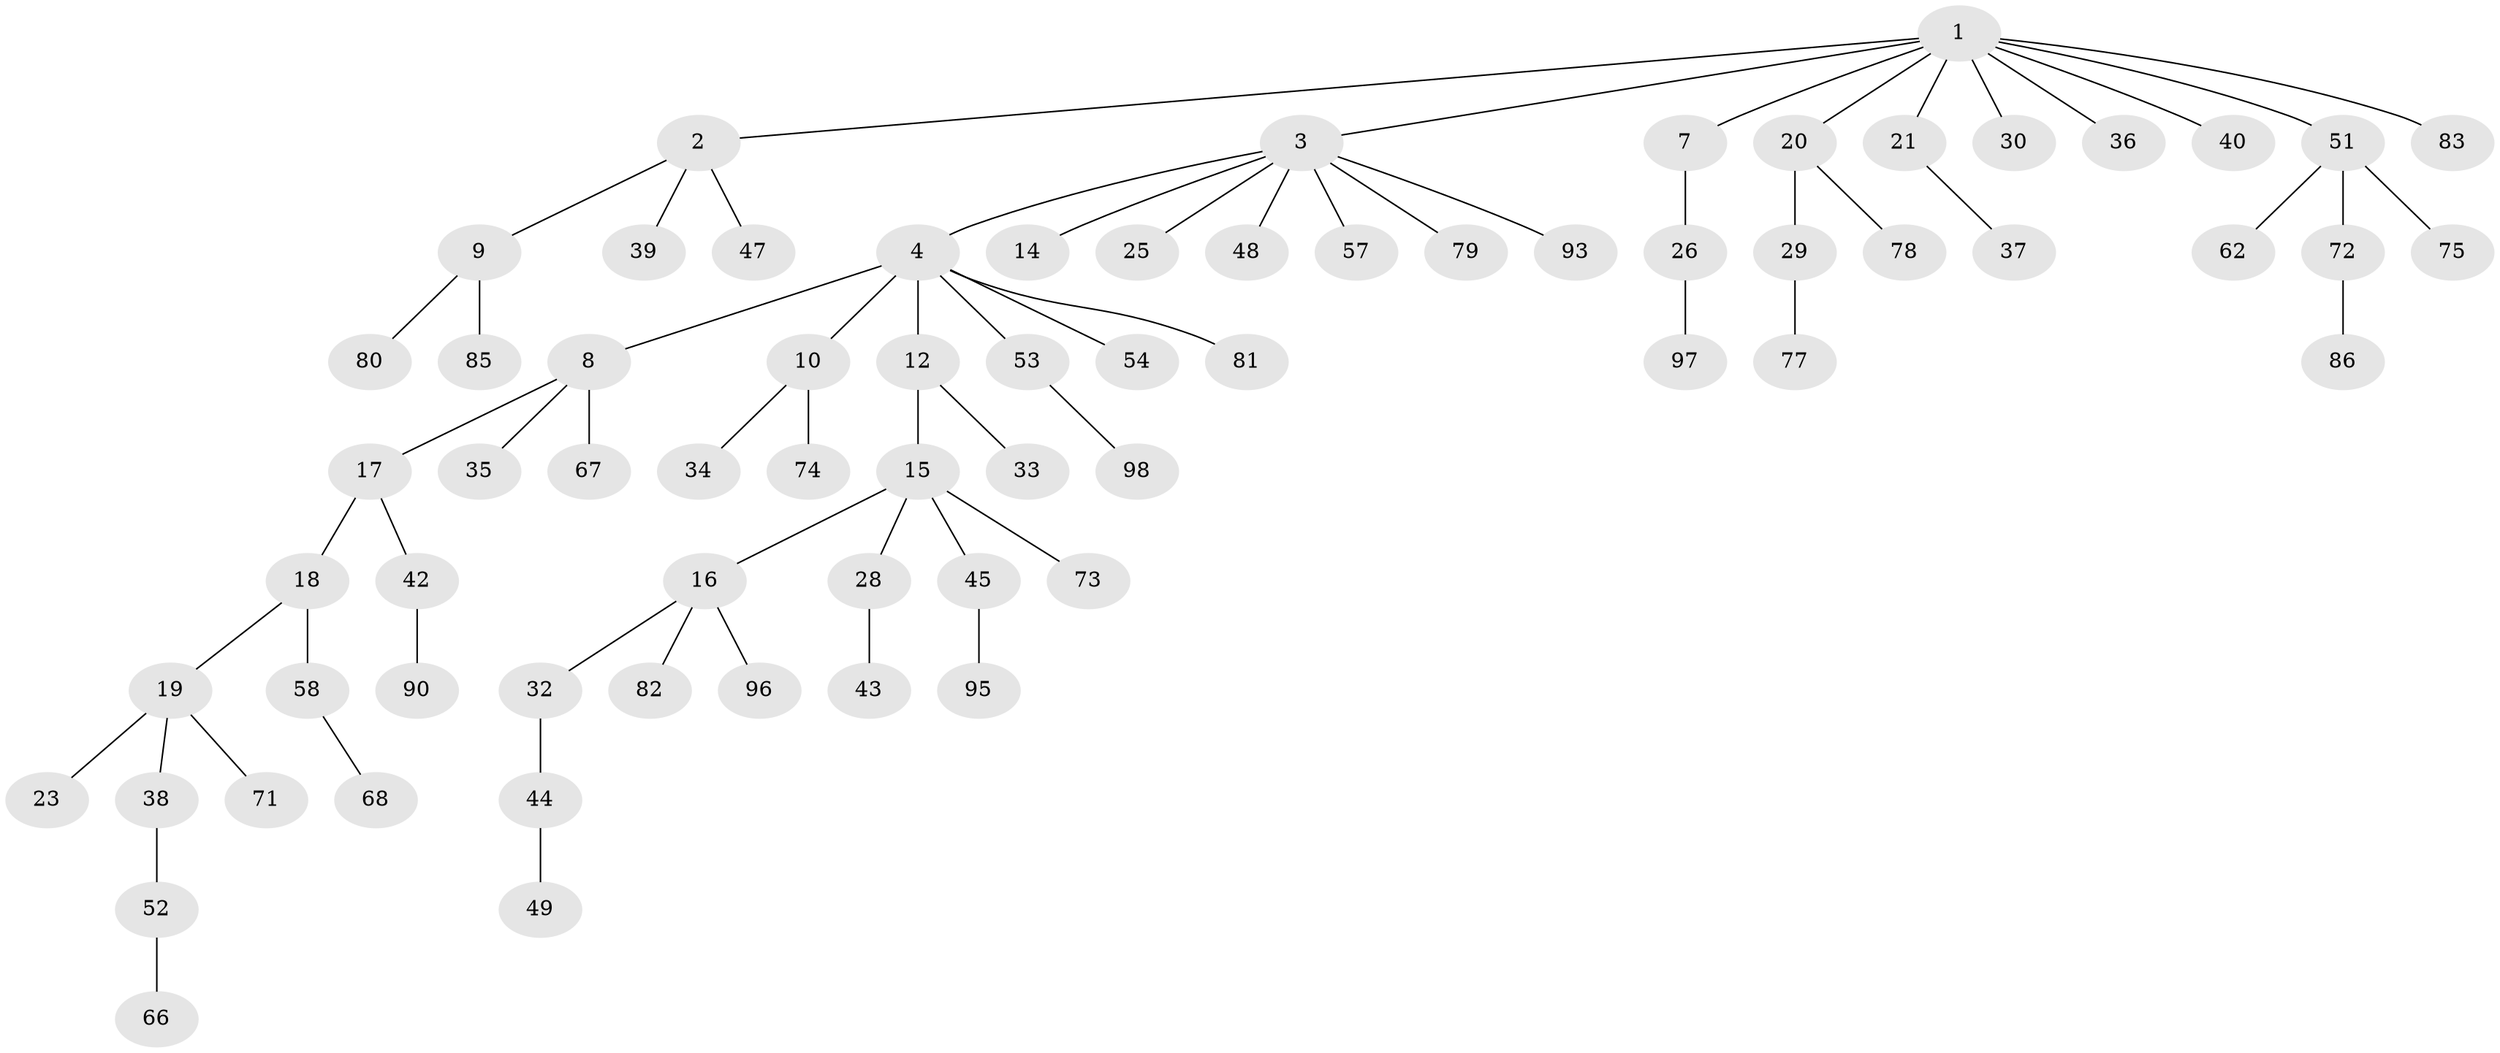 // original degree distribution, {9: 0.01, 5: 0.05, 7: 0.01, 3: 0.13, 4: 0.04, 2: 0.26, 1: 0.5}
// Generated by graph-tools (version 1.1) at 2025/38/02/21/25 10:38:55]
// undirected, 69 vertices, 68 edges
graph export_dot {
graph [start="1"]
  node [color=gray90,style=filled];
  1 [super="+5"];
  2 [super="+100"];
  3 [super="+24"];
  4 [super="+6"];
  7 [super="+11"];
  8 [super="+13"];
  9 [super="+41"];
  10 [super="+69"];
  12 [super="+22"];
  14 [super="+84"];
  15 [super="+31"];
  16 [super="+61"];
  17 [super="+27"];
  18;
  19 [super="+60"];
  20 [super="+56"];
  21 [super="+76"];
  23;
  25;
  26 [super="+89"];
  28;
  29;
  30;
  32;
  33;
  34 [super="+55"];
  35;
  36;
  37;
  38;
  39;
  40 [super="+50"];
  42 [super="+88"];
  43 [super="+70"];
  44 [super="+46"];
  45 [super="+59"];
  47;
  48 [super="+99"];
  49;
  51 [super="+65"];
  52 [super="+63"];
  53 [super="+64"];
  54;
  57;
  58 [super="+92"];
  62;
  66;
  67;
  68;
  71 [super="+94"];
  72;
  73;
  74;
  75;
  77 [super="+87"];
  78;
  79;
  80;
  81;
  82;
  83;
  85;
  86 [super="+91"];
  90;
  93;
  95;
  96;
  97;
  98;
  1 -- 2;
  1 -- 3;
  1 -- 7;
  1 -- 20;
  1 -- 21;
  1 -- 36;
  1 -- 40;
  1 -- 83;
  1 -- 51;
  1 -- 30;
  2 -- 9;
  2 -- 39;
  2 -- 47;
  3 -- 4;
  3 -- 14;
  3 -- 25;
  3 -- 48;
  3 -- 93;
  3 -- 57;
  3 -- 79;
  4 -- 8;
  4 -- 12;
  4 -- 81;
  4 -- 10;
  4 -- 53;
  4 -- 54;
  7 -- 26;
  8 -- 67;
  8 -- 17;
  8 -- 35;
  9 -- 80;
  9 -- 85;
  10 -- 34;
  10 -- 74;
  12 -- 15;
  12 -- 33;
  15 -- 16;
  15 -- 28;
  15 -- 45;
  15 -- 73;
  16 -- 32;
  16 -- 82;
  16 -- 96;
  17 -- 18;
  17 -- 42;
  18 -- 19;
  18 -- 58;
  19 -- 23;
  19 -- 38;
  19 -- 71;
  20 -- 29;
  20 -- 78;
  21 -- 37;
  26 -- 97;
  28 -- 43;
  29 -- 77;
  32 -- 44;
  38 -- 52;
  42 -- 90;
  44 -- 49;
  45 -- 95;
  51 -- 62;
  51 -- 75;
  51 -- 72;
  52 -- 66;
  53 -- 98;
  58 -- 68;
  72 -- 86;
}
